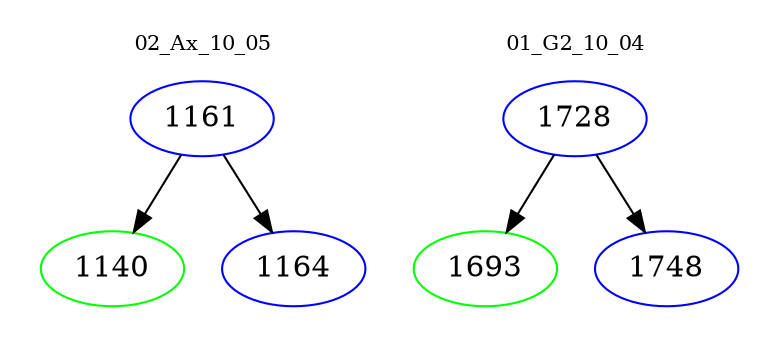 digraph{
subgraph cluster_0 {
color = white
label = "02_Ax_10_05";
fontsize=10;
T0_1161 [label="1161", color="blue"]
T0_1161 -> T0_1140 [color="black"]
T0_1140 [label="1140", color="green"]
T0_1161 -> T0_1164 [color="black"]
T0_1164 [label="1164", color="blue"]
}
subgraph cluster_1 {
color = white
label = "01_G2_10_04";
fontsize=10;
T1_1728 [label="1728", color="blue"]
T1_1728 -> T1_1693 [color="black"]
T1_1693 [label="1693", color="green"]
T1_1728 -> T1_1748 [color="black"]
T1_1748 [label="1748", color="blue"]
}
}
